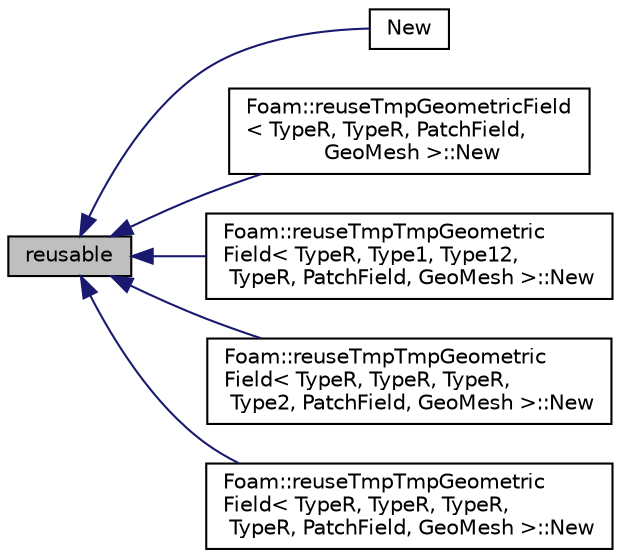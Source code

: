 digraph "reusable"
{
  bgcolor="transparent";
  edge [fontname="Helvetica",fontsize="10",labelfontname="Helvetica",labelfontsize="10"];
  node [fontname="Helvetica",fontsize="10",shape=record];
  rankdir="LR";
  Node84777 [label="reusable",height=0.2,width=0.4,color="black", fillcolor="grey75", style="filled", fontcolor="black"];
  Node84777 -> Node84778 [dir="back",color="midnightblue",fontsize="10",style="solid",fontname="Helvetica"];
  Node84778 [label="New",height=0.2,width=0.4,color="black",URL="$a21851.html#aeba47e0904f1c0846ecf9bdae6a96bc5"];
  Node84777 -> Node84779 [dir="back",color="midnightblue",fontsize="10",style="solid",fontname="Helvetica"];
  Node84779 [label="Foam::reuseTmpGeometricField\l\< TypeR, TypeR, PatchField,\l GeoMesh \>::New",height=0.2,width=0.4,color="black",URL="$a27629.html#ac2e36f9ab50990b6244af41ea6d8c5ab"];
  Node84777 -> Node84780 [dir="back",color="midnightblue",fontsize="10",style="solid",fontname="Helvetica"];
  Node84780 [label="Foam::reuseTmpTmpGeometric\lField\< TypeR, Type1, Type12,\l TypeR, PatchField, GeoMesh \>::New",height=0.2,width=0.4,color="black",URL="$a27637.html#a5a55726eb7ef99d65f988ac41ae08d15"];
  Node84777 -> Node84781 [dir="back",color="midnightblue",fontsize="10",style="solid",fontname="Helvetica"];
  Node84781 [label="Foam::reuseTmpTmpGeometric\lField\< TypeR, TypeR, TypeR,\l Type2, PatchField, GeoMesh \>::New",height=0.2,width=0.4,color="black",URL="$a27641.html#a453408841cffc2f6bd47cfdc2d812bd6"];
  Node84777 -> Node84782 [dir="back",color="midnightblue",fontsize="10",style="solid",fontname="Helvetica"];
  Node84782 [label="Foam::reuseTmpTmpGeometric\lField\< TypeR, TypeR, TypeR,\l TypeR, PatchField, GeoMesh \>::New",height=0.2,width=0.4,color="black",URL="$a27645.html#a5afbd41263a75fd4585e197b499cdad3"];
}
